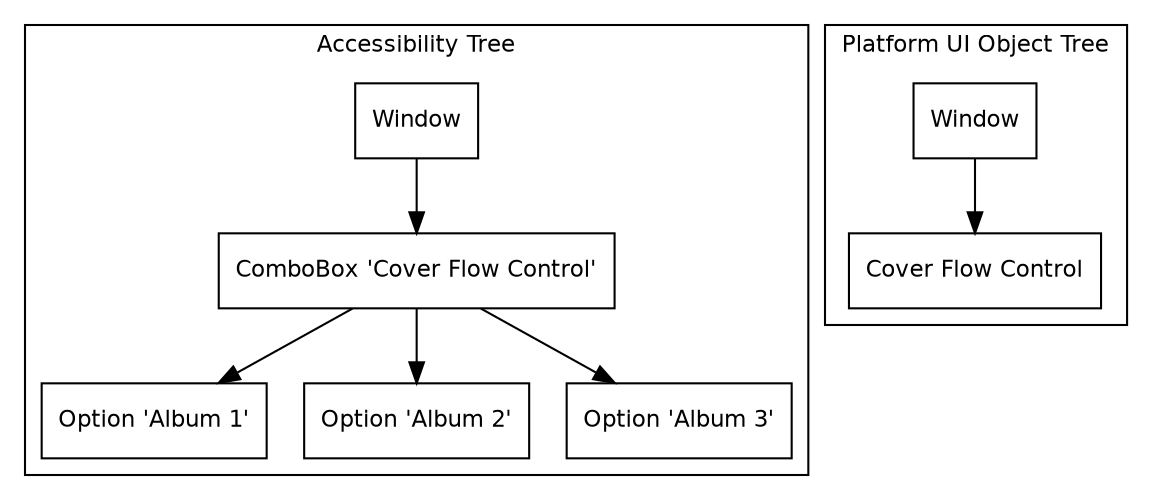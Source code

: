 digraph graphname {
    graph [fontname = "helvetica", fontsize=11];
    node [shape="box", fontname = "helvetica", fontsize=11];

    subgraph cluster_ax_tree {
        label = "Accessibility Tree";
		
        a [label="Window"];
        a -> b;
        b [label="ComboBox 'Cover Flow Control'"];
	b -> b0;
	b -> b1;
	b -> b2;
	b0 [label="Option 'Album 1'"];
	b1 [label="Option 'Album 2'"];
	b2 [label="Option 'Album 3'"];
    }

    subgraph cluster_ui_tree {
        label = "Platform UI Object Tree";

        A [label="Window"];
        A -> B;
        B [label="Cover Flow Control"];
    }
}
